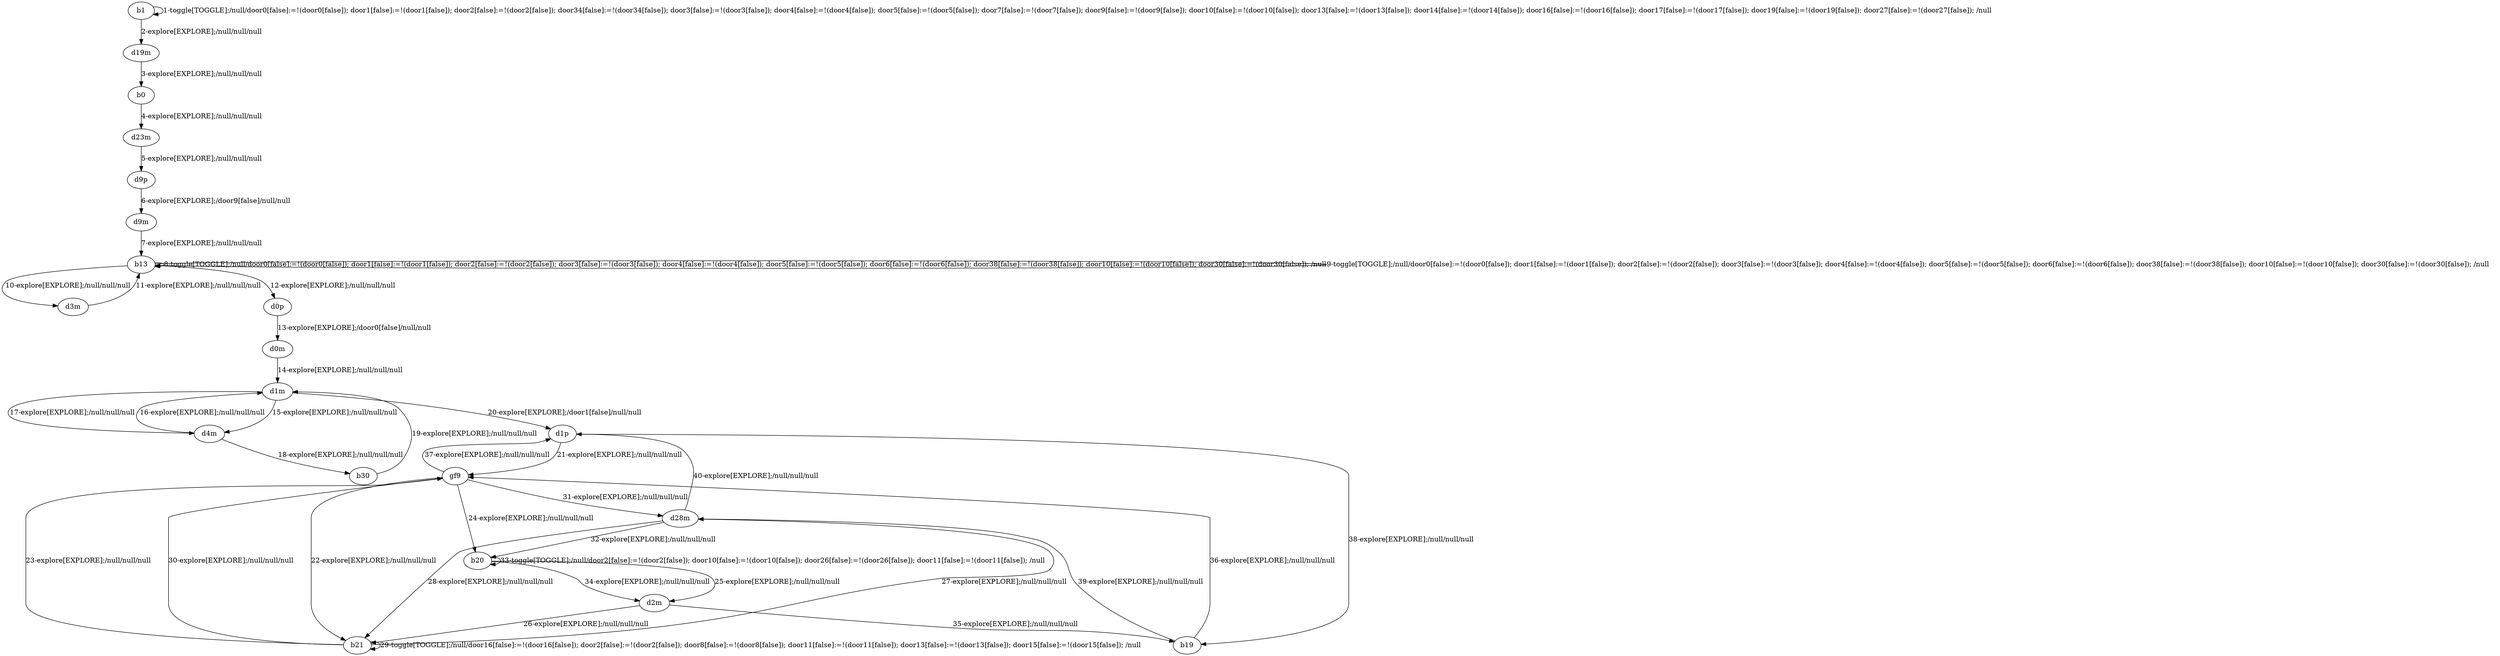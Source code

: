 # Total number of goals covered by this test: 2
# d28m --> d1p
# b20 --> b20

digraph g {
"b1" -> "b1" [label = "1-toggle[TOGGLE];/null/door0[false]:=!(door0[false]); door1[false]:=!(door1[false]); door2[false]:=!(door2[false]); door34[false]:=!(door34[false]); door3[false]:=!(door3[false]); door4[false]:=!(door4[false]); door5[false]:=!(door5[false]); door7[false]:=!(door7[false]); door9[false]:=!(door9[false]); door10[false]:=!(door10[false]); door13[false]:=!(door13[false]); door14[false]:=!(door14[false]); door16[false]:=!(door16[false]); door17[false]:=!(door17[false]); door19[false]:=!(door19[false]); door27[false]:=!(door27[false]); /null"];
"b1" -> "d19m" [label = "2-explore[EXPLORE];/null/null/null"];
"d19m" -> "b0" [label = "3-explore[EXPLORE];/null/null/null"];
"b0" -> "d23m" [label = "4-explore[EXPLORE];/null/null/null"];
"d23m" -> "d9p" [label = "5-explore[EXPLORE];/null/null/null"];
"d9p" -> "d9m" [label = "6-explore[EXPLORE];/door9[false]/null/null"];
"d9m" -> "b13" [label = "7-explore[EXPLORE];/null/null/null"];
"b13" -> "b13" [label = "8-toggle[TOGGLE];/null/door0[false]:=!(door0[false]); door1[false]:=!(door1[false]); door2[false]:=!(door2[false]); door3[false]:=!(door3[false]); door4[false]:=!(door4[false]); door5[false]:=!(door5[false]); door6[false]:=!(door6[false]); door38[false]:=!(door38[false]); door10[false]:=!(door10[false]); door30[false]:=!(door30[false]); /null"];
"b13" -> "b13" [label = "9-toggle[TOGGLE];/null/door0[false]:=!(door0[false]); door1[false]:=!(door1[false]); door2[false]:=!(door2[false]); door3[false]:=!(door3[false]); door4[false]:=!(door4[false]); door5[false]:=!(door5[false]); door6[false]:=!(door6[false]); door38[false]:=!(door38[false]); door10[false]:=!(door10[false]); door30[false]:=!(door30[false]); /null"];
"b13" -> "d3m" [label = "10-explore[EXPLORE];/null/null/null"];
"d3m" -> "b13" [label = "11-explore[EXPLORE];/null/null/null"];
"b13" -> "d0p" [label = "12-explore[EXPLORE];/null/null/null"];
"d0p" -> "d0m" [label = "13-explore[EXPLORE];/door0[false]/null/null"];
"d0m" -> "d1m" [label = "14-explore[EXPLORE];/null/null/null"];
"d1m" -> "d4m" [label = "15-explore[EXPLORE];/null/null/null"];
"d4m" -> "d1m" [label = "16-explore[EXPLORE];/null/null/null"];
"d1m" -> "d4m" [label = "17-explore[EXPLORE];/null/null/null"];
"d4m" -> "b30" [label = "18-explore[EXPLORE];/null/null/null"];
"b30" -> "d1m" [label = "19-explore[EXPLORE];/null/null/null"];
"d1m" -> "d1p" [label = "20-explore[EXPLORE];/door1[false]/null/null"];
"d1p" -> "gf9" [label = "21-explore[EXPLORE];/null/null/null"];
"gf9" -> "b21" [label = "22-explore[EXPLORE];/null/null/null"];
"b21" -> "gf9" [label = "23-explore[EXPLORE];/null/null/null"];
"gf9" -> "b20" [label = "24-explore[EXPLORE];/null/null/null"];
"b20" -> "d2m" [label = "25-explore[EXPLORE];/null/null/null"];
"d2m" -> "b21" [label = "26-explore[EXPLORE];/null/null/null"];
"b21" -> "d28m" [label = "27-explore[EXPLORE];/null/null/null"];
"d28m" -> "b21" [label = "28-explore[EXPLORE];/null/null/null"];
"b21" -> "b21" [label = "29-toggle[TOGGLE];/null/door16[false]:=!(door16[false]); door2[false]:=!(door2[false]); door8[false]:=!(door8[false]); door11[false]:=!(door11[false]); door13[false]:=!(door13[false]); door15[false]:=!(door15[false]); /null"];
"b21" -> "gf9" [label = "30-explore[EXPLORE];/null/null/null"];
"gf9" -> "d28m" [label = "31-explore[EXPLORE];/null/null/null"];
"d28m" -> "b20" [label = "32-explore[EXPLORE];/null/null/null"];
"b20" -> "b20" [label = "33-toggle[TOGGLE];/null/door2[false]:=!(door2[false]); door10[false]:=!(door10[false]); door26[false]:=!(door26[false]); door11[false]:=!(door11[false]); /null"];
"b20" -> "d2m" [label = "34-explore[EXPLORE];/null/null/null"];
"d2m" -> "b19" [label = "35-explore[EXPLORE];/null/null/null"];
"b19" -> "gf9" [label = "36-explore[EXPLORE];/null/null/null"];
"gf9" -> "d1p" [label = "37-explore[EXPLORE];/null/null/null"];
"d1p" -> "b19" [label = "38-explore[EXPLORE];/null/null/null"];
"b19" -> "d28m" [label = "39-explore[EXPLORE];/null/null/null"];
"d28m" -> "d1p" [label = "40-explore[EXPLORE];/null/null/null"];
}